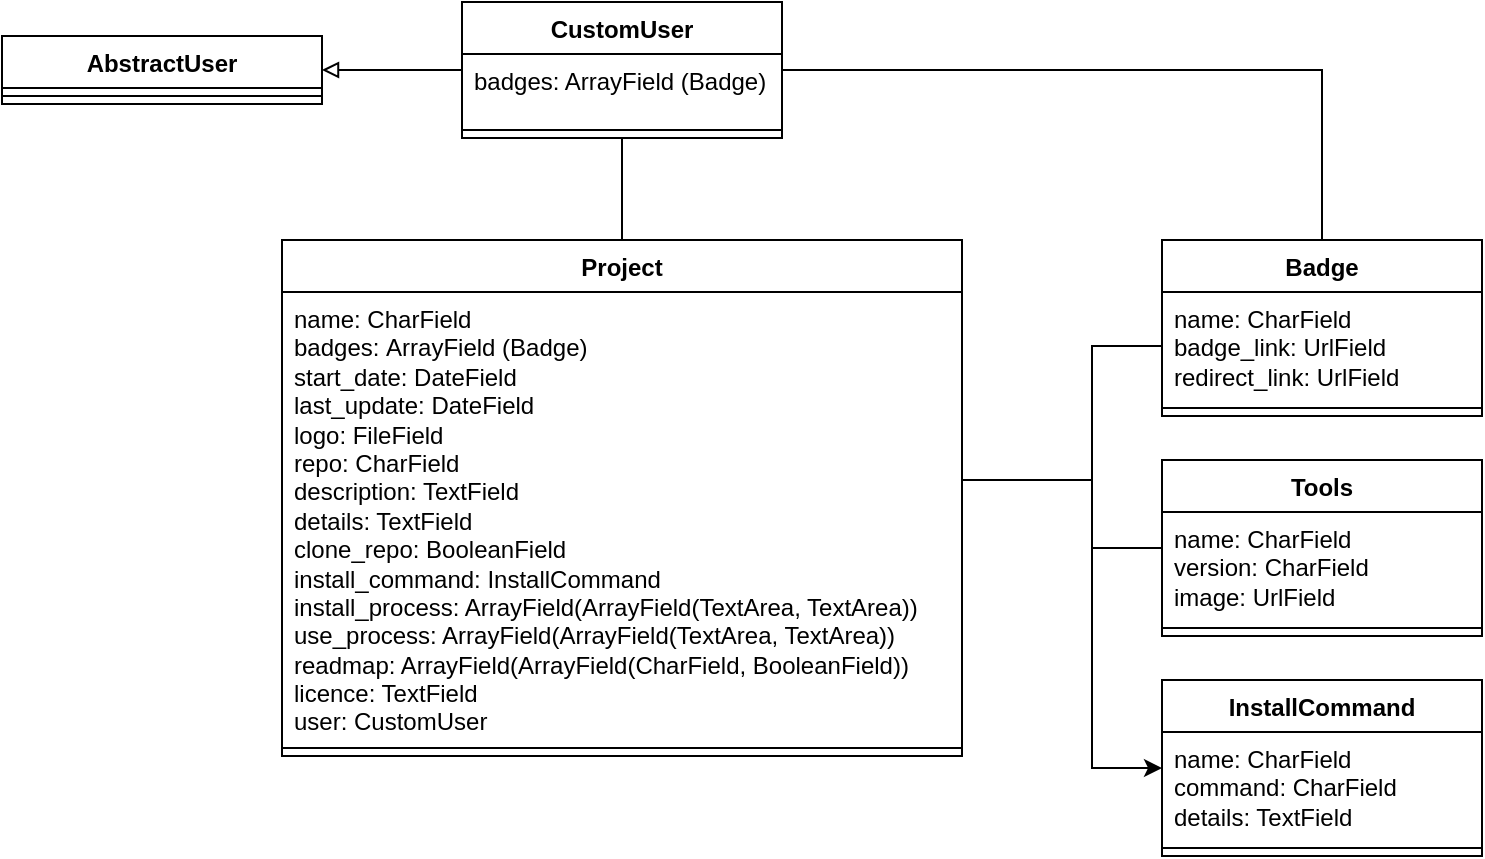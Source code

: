 <mxfile version="21.0.4" type="device"><diagram name="Page-1" id="BNRwdzJ2V3EqGTtiGHaH"><mxGraphModel dx="1845" dy="1750" grid="1" gridSize="10" guides="1" tooltips="1" connect="1" arrows="1" fold="1" page="1" pageScale="1" pageWidth="850" pageHeight="1100" math="0" shadow="0"><root><mxCell id="0"/><mxCell id="1" parent="0"/><mxCell id="zsTJqbutLN01Zuuld_DV-22" style="edgeStyle=orthogonalEdgeStyle;rounded=0;orthogonalLoop=1;jettySize=auto;html=1;endArrow=none;endFill=0;" edge="1" parent="1" source="zsTJqbutLN01Zuuld_DV-14" target="zsTJqbutLN01Zuuld_DV-19"><mxGeometry relative="1" as="geometry"><Array as="points"><mxPoint x="235" y="160"/><mxPoint x="235" y="93"/></Array></mxGeometry></mxCell><mxCell id="zsTJqbutLN01Zuuld_DV-30" style="edgeStyle=orthogonalEdgeStyle;rounded=0;orthogonalLoop=1;jettySize=auto;html=1;" edge="1" parent="1" source="zsTJqbutLN01Zuuld_DV-14" target="zsTJqbutLN01Zuuld_DV-26"><mxGeometry relative="1" as="geometry"><Array as="points"><mxPoint x="235" y="160"/><mxPoint x="235" y="304"/></Array></mxGeometry></mxCell><mxCell id="zsTJqbutLN01Zuuld_DV-14" value="Project" style="swimlane;fontStyle=1;align=center;verticalAlign=top;childLayout=stackLayout;horizontal=1;startSize=26;horizontalStack=0;resizeParent=1;resizeParentMax=0;resizeLast=0;collapsible=1;marginBottom=0;whiteSpace=wrap;html=1;" vertex="1" parent="1"><mxGeometry x="-170" y="40" width="340" height="258" as="geometry"/></mxCell><mxCell id="zsTJqbutLN01Zuuld_DV-15" value="name: CharField&lt;br&gt;badges:&amp;nbsp;ArrayField (Badge)&lt;br style=&quot;border-color: var(--border-color);&quot;&gt;start_date:&amp;nbsp;DateField&lt;br&gt;last_update:&amp;nbsp;DateField&lt;br&gt;logo: FileField&lt;br&gt;repo: CharField&lt;br&gt;description: TextField&lt;br&gt;details: TextField&lt;br&gt;clone_repo:&amp;nbsp;BooleanField&lt;br&gt;install_command: InstallCommand&amp;nbsp;&lt;br&gt;install_process: ArrayField(ArrayField(TextArea, TextArea))&lt;br&gt;use_process: ArrayField(ArrayField(TextArea, TextArea))&lt;br&gt;readmap: ArrayField(ArrayField(CharField, BooleanField))&lt;br&gt;licence: TextField&lt;br&gt;user: CustomUser" style="text;strokeColor=none;fillColor=none;align=left;verticalAlign=top;spacingLeft=4;spacingRight=4;overflow=hidden;rotatable=0;points=[[0,0.5],[1,0.5]];portConstraint=eastwest;whiteSpace=wrap;html=1;" vertex="1" parent="zsTJqbutLN01Zuuld_DV-14"><mxGeometry y="26" width="340" height="224" as="geometry"/></mxCell><mxCell id="zsTJqbutLN01Zuuld_DV-16" value="" style="line;strokeWidth=1;fillColor=none;align=left;verticalAlign=middle;spacingTop=-1;spacingLeft=3;spacingRight=3;rotatable=0;labelPosition=right;points=[];portConstraint=eastwest;strokeColor=inherit;" vertex="1" parent="zsTJqbutLN01Zuuld_DV-14"><mxGeometry y="250" width="340" height="8" as="geometry"/></mxCell><mxCell id="zsTJqbutLN01Zuuld_DV-18" value="Badge" style="swimlane;fontStyle=1;align=center;verticalAlign=top;childLayout=stackLayout;horizontal=1;startSize=26;horizontalStack=0;resizeParent=1;resizeParentMax=0;resizeLast=0;collapsible=1;marginBottom=0;whiteSpace=wrap;html=1;" vertex="1" parent="1"><mxGeometry x="270" y="40" width="160" height="88" as="geometry"/></mxCell><mxCell id="zsTJqbutLN01Zuuld_DV-19" value="name: CharField&lt;br&gt;badge_link: UrlField&lt;br&gt;redirect_link: UrlField&amp;nbsp;" style="text;strokeColor=none;fillColor=none;align=left;verticalAlign=top;spacingLeft=4;spacingRight=4;overflow=hidden;rotatable=0;points=[[0,0.5],[1,0.5]];portConstraint=eastwest;whiteSpace=wrap;html=1;" vertex="1" parent="zsTJqbutLN01Zuuld_DV-18"><mxGeometry y="26" width="160" height="54" as="geometry"/></mxCell><mxCell id="zsTJqbutLN01Zuuld_DV-20" value="" style="line;strokeWidth=1;fillColor=none;align=left;verticalAlign=middle;spacingTop=-1;spacingLeft=3;spacingRight=3;rotatable=0;labelPosition=right;points=[];portConstraint=eastwest;strokeColor=inherit;" vertex="1" parent="zsTJqbutLN01Zuuld_DV-18"><mxGeometry y="80" width="160" height="8" as="geometry"/></mxCell><mxCell id="zsTJqbutLN01Zuuld_DV-23" value="Tools" style="swimlane;fontStyle=1;align=center;verticalAlign=top;childLayout=stackLayout;horizontal=1;startSize=26;horizontalStack=0;resizeParent=1;resizeParentMax=0;resizeLast=0;collapsible=1;marginBottom=0;whiteSpace=wrap;html=1;" vertex="1" parent="1"><mxGeometry x="270" y="150" width="160" height="88" as="geometry"/></mxCell><mxCell id="zsTJqbutLN01Zuuld_DV-24" value="name: CharField&lt;br&gt;version: CharField&amp;nbsp;&lt;br&gt;image: UrlField&amp;nbsp;" style="text;strokeColor=none;fillColor=none;align=left;verticalAlign=top;spacingLeft=4;spacingRight=4;overflow=hidden;rotatable=0;points=[[0,0.5],[1,0.5]];portConstraint=eastwest;whiteSpace=wrap;html=1;" vertex="1" parent="zsTJqbutLN01Zuuld_DV-23"><mxGeometry y="26" width="160" height="54" as="geometry"/></mxCell><mxCell id="zsTJqbutLN01Zuuld_DV-25" value="" style="line;strokeWidth=1;fillColor=none;align=left;verticalAlign=middle;spacingTop=-1;spacingLeft=3;spacingRight=3;rotatable=0;labelPosition=right;points=[];portConstraint=eastwest;strokeColor=inherit;" vertex="1" parent="zsTJqbutLN01Zuuld_DV-23"><mxGeometry y="80" width="160" height="8" as="geometry"/></mxCell><mxCell id="zsTJqbutLN01Zuuld_DV-26" value="InstallCommand" style="swimlane;fontStyle=1;align=center;verticalAlign=top;childLayout=stackLayout;horizontal=1;startSize=26;horizontalStack=0;resizeParent=1;resizeParentMax=0;resizeLast=0;collapsible=1;marginBottom=0;whiteSpace=wrap;html=1;" vertex="1" parent="1"><mxGeometry x="270" y="260" width="160" height="88" as="geometry"/></mxCell><mxCell id="zsTJqbutLN01Zuuld_DV-27" value="name: CharField&lt;br&gt;command: CharField&amp;nbsp;&lt;br&gt;details: TextField" style="text;strokeColor=none;fillColor=none;align=left;verticalAlign=top;spacingLeft=4;spacingRight=4;overflow=hidden;rotatable=0;points=[[0,0.5],[1,0.5]];portConstraint=eastwest;whiteSpace=wrap;html=1;" vertex="1" parent="zsTJqbutLN01Zuuld_DV-26"><mxGeometry y="26" width="160" height="54" as="geometry"/></mxCell><mxCell id="zsTJqbutLN01Zuuld_DV-28" value="" style="line;strokeWidth=1;fillColor=none;align=left;verticalAlign=middle;spacingTop=-1;spacingLeft=3;spacingRight=3;rotatable=0;labelPosition=right;points=[];portConstraint=eastwest;strokeColor=inherit;" vertex="1" parent="zsTJqbutLN01Zuuld_DV-26"><mxGeometry y="80" width="160" height="8" as="geometry"/></mxCell><mxCell id="zsTJqbutLN01Zuuld_DV-29" style="edgeStyle=orthogonalEdgeStyle;rounded=0;orthogonalLoop=1;jettySize=auto;html=1;endArrow=none;endFill=0;" edge="1" parent="1" source="zsTJqbutLN01Zuuld_DV-15" target="zsTJqbutLN01Zuuld_DV-23"><mxGeometry relative="1" as="geometry"><Array as="points"><mxPoint x="235" y="160"/><mxPoint x="235" y="194"/></Array></mxGeometry></mxCell><mxCell id="zsTJqbutLN01Zuuld_DV-40" style="edgeStyle=orthogonalEdgeStyle;rounded=0;orthogonalLoop=1;jettySize=auto;html=1;endArrow=none;endFill=0;" edge="1" parent="1" source="zsTJqbutLN01Zuuld_DV-33" target="zsTJqbutLN01Zuuld_DV-18"><mxGeometry relative="1" as="geometry"/></mxCell><mxCell id="zsTJqbutLN01Zuuld_DV-41" style="edgeStyle=orthogonalEdgeStyle;rounded=0;orthogonalLoop=1;jettySize=auto;html=1;endArrow=none;endFill=0;" edge="1" parent="1" source="zsTJqbutLN01Zuuld_DV-33" target="zsTJqbutLN01Zuuld_DV-14"><mxGeometry relative="1" as="geometry"/></mxCell><mxCell id="zsTJqbutLN01Zuuld_DV-33" value="CustomUser" style="swimlane;fontStyle=1;align=center;verticalAlign=top;childLayout=stackLayout;horizontal=1;startSize=26;horizontalStack=0;resizeParent=1;resizeParentMax=0;resizeLast=0;collapsible=1;marginBottom=0;whiteSpace=wrap;html=1;" vertex="1" parent="1"><mxGeometry x="-80" y="-79" width="160" height="68" as="geometry"/></mxCell><mxCell id="zsTJqbutLN01Zuuld_DV-34" value="badges: ArrayField (Badge)&lt;br&gt;" style="text;strokeColor=none;fillColor=none;align=left;verticalAlign=top;spacingLeft=4;spacingRight=4;overflow=hidden;rotatable=0;points=[[0,0.5],[1,0.5]];portConstraint=eastwest;whiteSpace=wrap;html=1;" vertex="1" parent="zsTJqbutLN01Zuuld_DV-33"><mxGeometry y="26" width="160" height="34" as="geometry"/></mxCell><mxCell id="zsTJqbutLN01Zuuld_DV-35" value="" style="line;strokeWidth=1;fillColor=none;align=left;verticalAlign=middle;spacingTop=-1;spacingLeft=3;spacingRight=3;rotatable=0;labelPosition=right;points=[];portConstraint=eastwest;strokeColor=inherit;" vertex="1" parent="zsTJqbutLN01Zuuld_DV-33"><mxGeometry y="60" width="160" height="8" as="geometry"/></mxCell><mxCell id="zsTJqbutLN01Zuuld_DV-42" style="edgeStyle=orthogonalEdgeStyle;rounded=0;orthogonalLoop=1;jettySize=auto;html=1;endArrow=none;endFill=0;startArrow=block;startFill=0;" edge="1" parent="1" source="zsTJqbutLN01Zuuld_DV-36" target="zsTJqbutLN01Zuuld_DV-33"><mxGeometry relative="1" as="geometry"/></mxCell><mxCell id="zsTJqbutLN01Zuuld_DV-36" value="AbstractUser" style="swimlane;fontStyle=1;align=center;verticalAlign=top;childLayout=stackLayout;horizontal=1;startSize=26;horizontalStack=0;resizeParent=1;resizeParentMax=0;resizeLast=0;collapsible=1;marginBottom=0;whiteSpace=wrap;html=1;" vertex="1" parent="1"><mxGeometry x="-310" y="-62" width="160" height="34" as="geometry"/></mxCell><mxCell id="zsTJqbutLN01Zuuld_DV-38" value="" style="line;strokeWidth=1;fillColor=none;align=left;verticalAlign=middle;spacingTop=-1;spacingLeft=3;spacingRight=3;rotatable=0;labelPosition=right;points=[];portConstraint=eastwest;strokeColor=inherit;" vertex="1" parent="zsTJqbutLN01Zuuld_DV-36"><mxGeometry y="26" width="160" height="8" as="geometry"/></mxCell></root></mxGraphModel></diagram></mxfile>